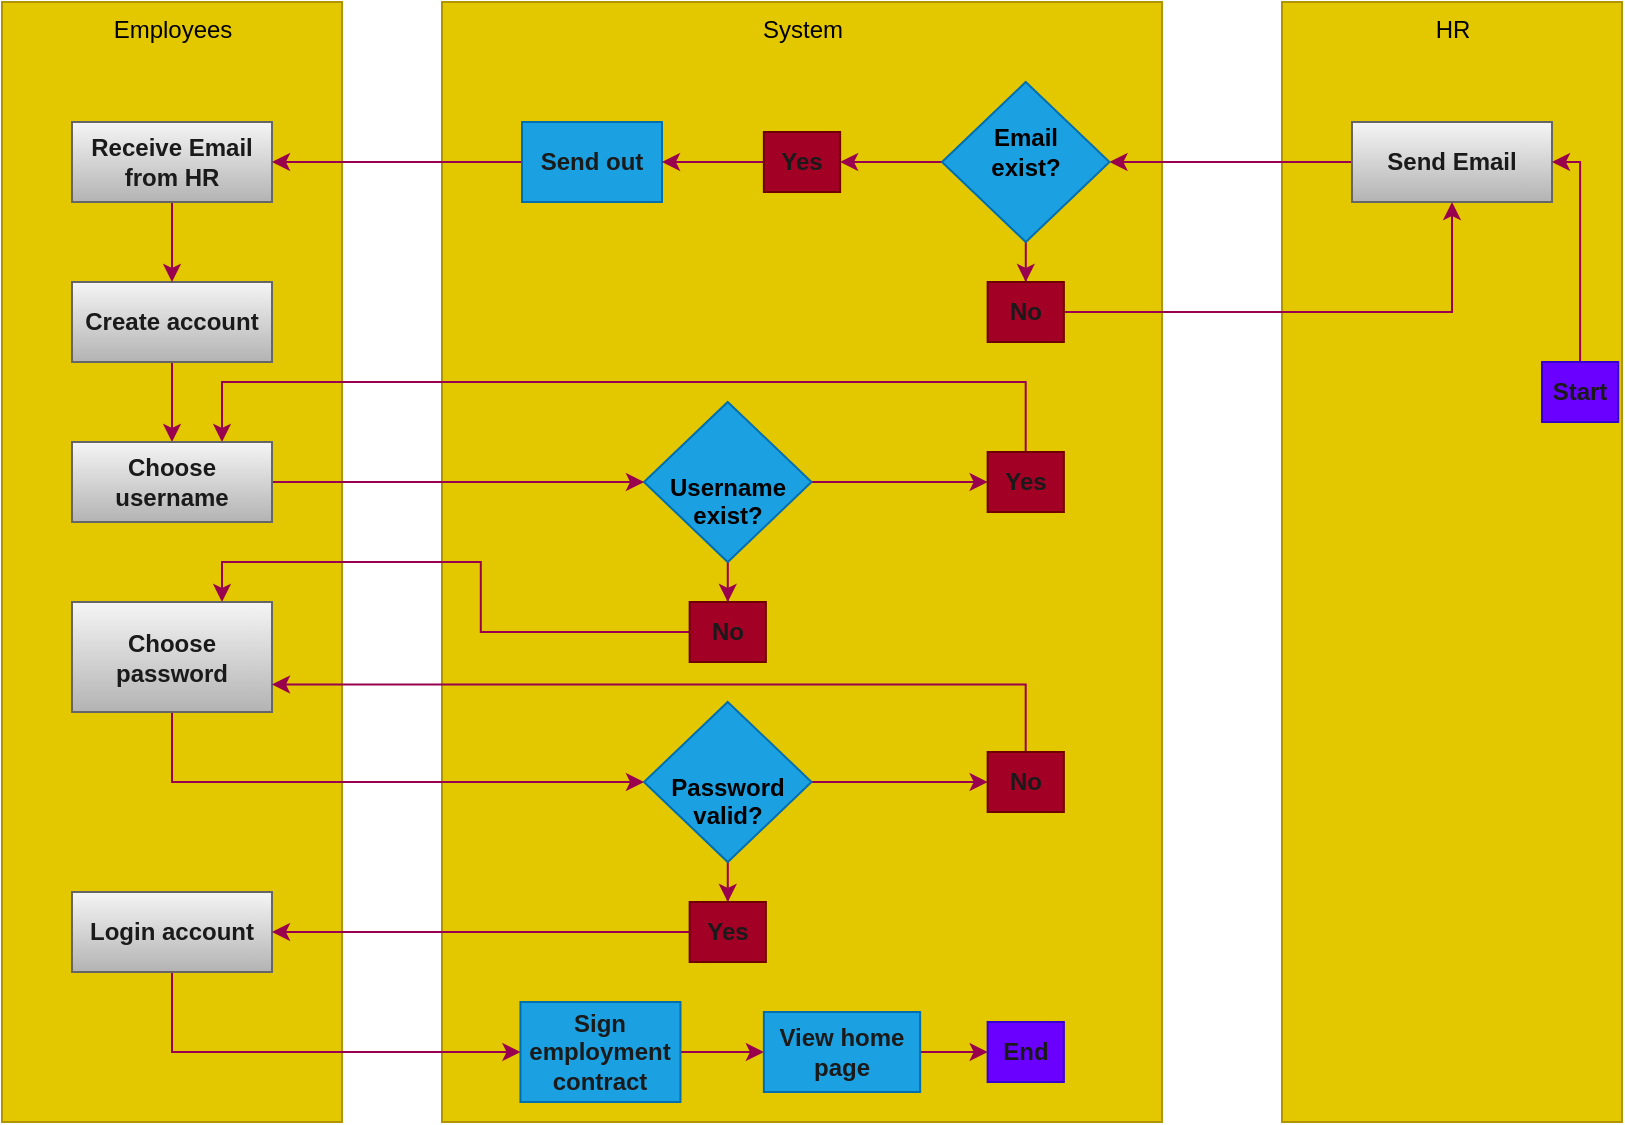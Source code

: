 <mxfile>
    <diagram id="im0fCjMSKCxYscyRPefm" name="Page-1">
        <mxGraphModel dx="1133" dy="790" grid="1" gridSize="10" guides="1" tooltips="1" connect="1" arrows="1" fold="1" page="1" pageScale="1" pageWidth="850" pageHeight="1100" math="0" shadow="0">
            <root>
                <mxCell id="0"/>
                <mxCell id="1" parent="0"/>
                <mxCell id="38" value="Employees" style="html=1;labelBackgroundColor=none;verticalAlign=top;fillColor=#e3c800;strokeColor=#B09500;fontColor=#000000;" vertex="1" parent="1">
                    <mxGeometry x="20" y="120" width="170" height="560" as="geometry"/>
                </mxCell>
                <mxCell id="39" value="System" style="html=1;labelBackgroundColor=none;verticalAlign=top;fillColor=#e3c800;strokeColor=#B09500;fontColor=#000000;" vertex="1" parent="1">
                    <mxGeometry x="240" y="120" width="360" height="560" as="geometry"/>
                </mxCell>
                <mxCell id="40" value="HR" style="html=1;labelBackgroundColor=none;verticalAlign=top;fillColor=#e3c800;strokeColor=#B09500;fontColor=#000000;" vertex="1" parent="1">
                    <mxGeometry x="660" y="120" width="170" height="560" as="geometry"/>
                </mxCell>
                <mxCell id="97" style="edgeStyle=orthogonalEdgeStyle;rounded=0;orthogonalLoop=1;jettySize=auto;html=1;entryX=0.5;entryY=0;entryDx=0;entryDy=0;strokeColor=#99004D;" edge="1" parent="1" source="42" target="96">
                    <mxGeometry relative="1" as="geometry"/>
                </mxCell>
                <mxCell id="42" value="&lt;b&gt;&lt;font color=&quot;#1a1a1a&quot;&gt;Create account&lt;/font&gt;&lt;/b&gt;" style="whiteSpace=wrap;html=1;align=center;labelBackgroundColor=none;fillColor=#f5f5f5;strokeColor=#666666;gradientColor=#b3b3b3;" vertex="1" parent="1">
                    <mxGeometry x="55" y="260" width="100" height="40" as="geometry"/>
                </mxCell>
                <mxCell id="45" style="edgeStyle=orthogonalEdgeStyle;rounded=0;orthogonalLoop=1;jettySize=auto;html=1;entryX=1;entryY=0.5;entryDx=0;entryDy=0;fillColor=#1ba1e2;strokeColor=#99004D;" edge="1" parent="1" source="43" target="44">
                    <mxGeometry relative="1" as="geometry"/>
                </mxCell>
                <mxCell id="43" value="&lt;b&gt;&lt;font color=&quot;#1a1a1a&quot;&gt;Send Email&lt;/font&gt;&lt;/b&gt;" style="whiteSpace=wrap;html=1;align=center;labelBackgroundColor=none;fillColor=#f5f5f5;strokeColor=#666666;gradientColor=#b3b3b3;" vertex="1" parent="1">
                    <mxGeometry x="695" y="180" width="100" height="40" as="geometry"/>
                </mxCell>
                <mxCell id="59" style="edgeStyle=orthogonalEdgeStyle;rounded=0;orthogonalLoop=1;jettySize=auto;html=1;entryX=0.5;entryY=0;entryDx=0;entryDy=0;strokeColor=#99004D;" edge="1" parent="1" source="44" target="58">
                    <mxGeometry relative="1" as="geometry"/>
                </mxCell>
                <mxCell id="62" style="edgeStyle=orthogonalEdgeStyle;rounded=0;orthogonalLoop=1;jettySize=auto;html=1;entryX=1;entryY=0.5;entryDx=0;entryDy=0;strokeColor=#99004D;" edge="1" parent="1" source="44" target="61">
                    <mxGeometry relative="1" as="geometry"/>
                </mxCell>
                <mxCell id="44" value="&lt;font color=&quot;#000000&quot;&gt;&lt;br&gt;Email &lt;br&gt;exist?&lt;/font&gt;" style="rhombus;whiteSpace=wrap;html=1;labelBackgroundColor=none;verticalAlign=top;fillColor=#1ba1e2;strokeColor=#006EAF;fontStyle=1;fontColor=#ffffff;" vertex="1" parent="1">
                    <mxGeometry x="490" y="160" width="83.75" height="80" as="geometry"/>
                </mxCell>
                <mxCell id="50" style="edgeStyle=orthogonalEdgeStyle;rounded=0;orthogonalLoop=1;jettySize=auto;html=1;entryX=0.5;entryY=0;entryDx=0;entryDy=0;strokeColor=#99004D;" edge="1" parent="1" source="48" target="42">
                    <mxGeometry relative="1" as="geometry"/>
                </mxCell>
                <mxCell id="48" value="&lt;b&gt;&lt;font color=&quot;#1a1a1a&quot;&gt;Receive Email from HR&lt;/font&gt;&lt;/b&gt;" style="whiteSpace=wrap;html=1;align=center;labelBackgroundColor=none;fillColor=#f5f5f5;strokeColor=#666666;gradientColor=#b3b3b3;" vertex="1" parent="1">
                    <mxGeometry x="55" y="180" width="100" height="40" as="geometry"/>
                </mxCell>
                <mxCell id="53" style="edgeStyle=orthogonalEdgeStyle;rounded=0;orthogonalLoop=1;jettySize=auto;html=1;entryX=1;entryY=0.5;entryDx=0;entryDy=0;strokeColor=#99004D;" edge="1" parent="1" source="51" target="48">
                    <mxGeometry relative="1" as="geometry"/>
                </mxCell>
                <mxCell id="51" value="&lt;b&gt;&lt;font color=&quot;#1a1a1a&quot;&gt;Send out&lt;/font&gt;&lt;/b&gt;" style="whiteSpace=wrap;html=1;align=center;labelBackgroundColor=none;fillColor=#1ba1e2;strokeColor=#006EAF;fontColor=#ffffff;" vertex="1" parent="1">
                    <mxGeometry x="280" y="180" width="70" height="40" as="geometry"/>
                </mxCell>
                <mxCell id="57" style="edgeStyle=orthogonalEdgeStyle;rounded=0;orthogonalLoop=1;jettySize=auto;html=1;entryX=0;entryY=0.5;entryDx=0;entryDy=0;strokeColor=#99004D;" edge="1" parent="1" source="54">
                    <mxGeometry relative="1" as="geometry">
                        <mxPoint x="400.94" y="645" as="targetPoint"/>
                    </mxGeometry>
                </mxCell>
                <mxCell id="54" value="&lt;b&gt;&lt;font color=&quot;#1a1a1a&quot;&gt;Sign employment contract&lt;/font&gt;&lt;/b&gt;" style="whiteSpace=wrap;html=1;align=center;labelBackgroundColor=none;fillColor=#1ba1e2;strokeColor=#006EAF;fontColor=#ffffff;" vertex="1" parent="1">
                    <mxGeometry x="279.23" y="620" width="80" height="50" as="geometry"/>
                </mxCell>
                <mxCell id="65" style="edgeStyle=orthogonalEdgeStyle;rounded=0;orthogonalLoop=1;jettySize=auto;html=1;strokeColor=#99004D;" edge="1" parent="1">
                    <mxGeometry relative="1" as="geometry">
                        <mxPoint x="479.06" y="645" as="sourcePoint"/>
                        <mxPoint x="512.82" y="645" as="targetPoint"/>
                    </mxGeometry>
                </mxCell>
                <mxCell id="60" style="edgeStyle=orthogonalEdgeStyle;rounded=0;orthogonalLoop=1;jettySize=auto;html=1;entryX=0.5;entryY=1;entryDx=0;entryDy=0;strokeColor=#99004D;" edge="1" parent="1" source="58" target="43">
                    <mxGeometry relative="1" as="geometry"/>
                </mxCell>
                <mxCell id="58" value="&lt;b&gt;&lt;font color=&quot;#1a1a1a&quot;&gt;No&lt;/font&gt;&lt;/b&gt;" style="whiteSpace=wrap;html=1;align=center;labelBackgroundColor=none;fillColor=#a20025;strokeColor=#6F0000;fontColor=#ffffff;" vertex="1" parent="1">
                    <mxGeometry x="512.82" y="260" width="38.12" height="30" as="geometry"/>
                </mxCell>
                <mxCell id="63" style="edgeStyle=orthogonalEdgeStyle;rounded=0;orthogonalLoop=1;jettySize=auto;html=1;entryX=1;entryY=0.5;entryDx=0;entryDy=0;strokeColor=#99004D;" edge="1" parent="1" source="61" target="51">
                    <mxGeometry relative="1" as="geometry"/>
                </mxCell>
                <mxCell id="61" value="&lt;b&gt;&lt;font color=&quot;#1a1a1a&quot;&gt;Yes&lt;/font&gt;&lt;/b&gt;" style="whiteSpace=wrap;html=1;align=center;labelBackgroundColor=none;fillColor=#a20025;strokeColor=#6F0000;fontColor=#ffffff;" vertex="1" parent="1">
                    <mxGeometry x="400.94" y="185" width="38.12" height="30" as="geometry"/>
                </mxCell>
                <mxCell id="68" value="&lt;b&gt;&lt;font color=&quot;#1a1a1a&quot;&gt;End&lt;/font&gt;&lt;/b&gt;" style="whiteSpace=wrap;html=1;align=center;labelBackgroundColor=none;fillColor=#6a00ff;strokeColor=#3700CC;fontColor=#ffffff;" vertex="1" parent="1">
                    <mxGeometry x="512.82" y="630" width="38.12" height="30" as="geometry"/>
                </mxCell>
                <mxCell id="69" value="&lt;b&gt;&lt;font color=&quot;#1a1a1a&quot;&gt;View home &lt;br&gt;page&lt;/font&gt;&lt;/b&gt;" style="whiteSpace=wrap;html=1;align=center;labelBackgroundColor=none;fillColor=#1ba1e2;strokeColor=#006EAF;fontColor=#ffffff;" vertex="1" parent="1">
                    <mxGeometry x="400.94" y="625" width="78.12" height="40" as="geometry"/>
                </mxCell>
                <mxCell id="77" style="edgeStyle=orthogonalEdgeStyle;rounded=0;orthogonalLoop=1;jettySize=auto;html=1;entryX=0;entryY=0.5;entryDx=0;entryDy=0;strokeColor=#99004D;" edge="1" parent="1" source="70" target="74">
                    <mxGeometry relative="1" as="geometry"/>
                </mxCell>
                <mxCell id="105" style="edgeStyle=orthogonalEdgeStyle;rounded=0;orthogonalLoop=1;jettySize=auto;html=1;entryX=0.5;entryY=0;entryDx=0;entryDy=0;strokeColor=#99004D;" edge="1" parent="1" source="70" target="72">
                    <mxGeometry relative="1" as="geometry"/>
                </mxCell>
                <mxCell id="70" value="&lt;font color=&quot;#000000&quot;&gt;&lt;br&gt;&lt;br&gt;Username&lt;br&gt;exist?&lt;/font&gt;" style="rhombus;whiteSpace=wrap;html=1;labelBackgroundColor=none;verticalAlign=top;fillColor=#1ba1e2;strokeColor=#006EAF;fontStyle=1;fontColor=#ffffff;" vertex="1" parent="1">
                    <mxGeometry x="341" y="320" width="83.75" height="80" as="geometry"/>
                </mxCell>
                <mxCell id="122" style="edgeStyle=orthogonalEdgeStyle;rounded=0;orthogonalLoop=1;jettySize=auto;html=1;entryX=0.75;entryY=0;entryDx=0;entryDy=0;strokeColor=#99004D;" edge="1" parent="1" source="72" target="100">
                    <mxGeometry relative="1" as="geometry"/>
                </mxCell>
                <mxCell id="72" value="&lt;b&gt;&lt;font color=&quot;#1a1a1a&quot;&gt;No&lt;/font&gt;&lt;/b&gt;" style="whiteSpace=wrap;html=1;align=center;labelBackgroundColor=none;fillColor=#a20025;strokeColor=#6F0000;fontColor=#ffffff;" vertex="1" parent="1">
                    <mxGeometry x="363.82" y="420" width="38.12" height="30" as="geometry"/>
                </mxCell>
                <mxCell id="99" style="edgeStyle=orthogonalEdgeStyle;rounded=0;orthogonalLoop=1;jettySize=auto;html=1;entryX=0.75;entryY=0;entryDx=0;entryDy=0;strokeColor=#99004D;" edge="1" parent="1" source="74" target="96">
                    <mxGeometry relative="1" as="geometry">
                        <Array as="points">
                            <mxPoint x="532" y="310"/>
                            <mxPoint x="130" y="310"/>
                        </Array>
                    </mxGeometry>
                </mxCell>
                <mxCell id="74" value="&lt;b&gt;&lt;font color=&quot;#1a1a1a&quot;&gt;Yes&lt;/font&gt;&lt;/b&gt;" style="whiteSpace=wrap;html=1;align=center;labelBackgroundColor=none;fillColor=#a20025;strokeColor=#6F0000;fontColor=#ffffff;" vertex="1" parent="1">
                    <mxGeometry x="512.82" y="345" width="38.12" height="30" as="geometry"/>
                </mxCell>
                <mxCell id="113" style="edgeStyle=orthogonalEdgeStyle;rounded=0;orthogonalLoop=1;jettySize=auto;html=1;entryX=0;entryY=0.5;entryDx=0;entryDy=0;strokeColor=#99004D;" edge="1" parent="1" source="84" target="54">
                    <mxGeometry relative="1" as="geometry">
                        <Array as="points">
                            <mxPoint x="105" y="645"/>
                        </Array>
                    </mxGeometry>
                </mxCell>
                <mxCell id="84" value="&lt;b&gt;&lt;font color=&quot;#1a1a1a&quot;&gt;Login account&lt;/font&gt;&lt;/b&gt;" style="whiteSpace=wrap;html=1;align=center;labelBackgroundColor=none;fillColor=#f5f5f5;strokeColor=#666666;gradientColor=#b3b3b3;" vertex="1" parent="1">
                    <mxGeometry x="55" y="565" width="100" height="40" as="geometry"/>
                </mxCell>
                <mxCell id="98" style="edgeStyle=orthogonalEdgeStyle;rounded=0;orthogonalLoop=1;jettySize=auto;html=1;strokeColor=#99004D;" edge="1" parent="1" source="96" target="70">
                    <mxGeometry relative="1" as="geometry"/>
                </mxCell>
                <mxCell id="96" value="&lt;b&gt;&lt;font color=&quot;#1a1a1a&quot;&gt;Choose username&lt;/font&gt;&lt;/b&gt;" style="whiteSpace=wrap;html=1;align=center;labelBackgroundColor=none;fillColor=#f5f5f5;strokeColor=#666666;gradientColor=#b3b3b3;" vertex="1" parent="1">
                    <mxGeometry x="55" y="340" width="100" height="40" as="geometry"/>
                </mxCell>
                <mxCell id="106" style="edgeStyle=orthogonalEdgeStyle;rounded=0;orthogonalLoop=1;jettySize=auto;html=1;entryX=0;entryY=0.5;entryDx=0;entryDy=0;strokeColor=#99004D;" edge="1" parent="1" source="100" target="103">
                    <mxGeometry relative="1" as="geometry">
                        <Array as="points">
                            <mxPoint x="105" y="510"/>
                        </Array>
                    </mxGeometry>
                </mxCell>
                <mxCell id="100" value="&lt;b&gt;&lt;font color=&quot;#1a1a1a&quot;&gt;Choose password&lt;/font&gt;&lt;/b&gt;" style="whiteSpace=wrap;html=1;align=center;labelBackgroundColor=none;fillColor=#f5f5f5;strokeColor=#666666;gradientColor=#b3b3b3;" vertex="1" parent="1">
                    <mxGeometry x="55" y="420" width="100" height="55" as="geometry"/>
                </mxCell>
                <mxCell id="111" style="edgeStyle=orthogonalEdgeStyle;rounded=0;orthogonalLoop=1;jettySize=auto;html=1;entryX=0.5;entryY=0;entryDx=0;entryDy=0;strokeColor=#99004D;" edge="1" parent="1" source="103" target="109">
                    <mxGeometry relative="1" as="geometry"/>
                </mxCell>
                <mxCell id="117" style="edgeStyle=orthogonalEdgeStyle;rounded=0;orthogonalLoop=1;jettySize=auto;html=1;entryX=0;entryY=0.5;entryDx=0;entryDy=0;strokeColor=#99004D;" edge="1" parent="1" source="103" target="110">
                    <mxGeometry relative="1" as="geometry"/>
                </mxCell>
                <mxCell id="103" value="&lt;font color=&quot;#000000&quot;&gt;&lt;br&gt;&lt;br&gt;Password&lt;br&gt;valid?&lt;br&gt;&lt;/font&gt;" style="rhombus;whiteSpace=wrap;html=1;labelBackgroundColor=none;verticalAlign=top;fillColor=#1ba1e2;strokeColor=#006EAF;fontStyle=1;fontColor=#ffffff;" vertex="1" parent="1">
                    <mxGeometry x="341" y="470" width="83.75" height="80" as="geometry"/>
                </mxCell>
                <mxCell id="112" style="edgeStyle=orthogonalEdgeStyle;rounded=0;orthogonalLoop=1;jettySize=auto;html=1;entryX=1;entryY=0.5;entryDx=0;entryDy=0;strokeColor=#99004D;" edge="1" parent="1" source="109" target="84">
                    <mxGeometry relative="1" as="geometry"/>
                </mxCell>
                <mxCell id="109" value="&lt;b&gt;&lt;font color=&quot;#1a1a1a&quot;&gt;Yes&lt;/font&gt;&lt;/b&gt;" style="whiteSpace=wrap;html=1;align=center;labelBackgroundColor=none;fillColor=#a20025;strokeColor=#6F0000;fontColor=#ffffff;" vertex="1" parent="1">
                    <mxGeometry x="363.82" y="570" width="38.12" height="30" as="geometry"/>
                </mxCell>
                <mxCell id="121" style="edgeStyle=orthogonalEdgeStyle;rounded=0;orthogonalLoop=1;jettySize=auto;html=1;entryX=1;entryY=0.75;entryDx=0;entryDy=0;strokeColor=#99004D;" edge="1" parent="1" source="110" target="100">
                    <mxGeometry relative="1" as="geometry">
                        <Array as="points">
                            <mxPoint x="532" y="461"/>
                        </Array>
                    </mxGeometry>
                </mxCell>
                <mxCell id="110" value="&lt;b&gt;&lt;font color=&quot;#1a1a1a&quot;&gt;No&lt;/font&gt;&lt;/b&gt;" style="whiteSpace=wrap;html=1;align=center;labelBackgroundColor=none;fillColor=#a20025;strokeColor=#6F0000;fontColor=#ffffff;" vertex="1" parent="1">
                    <mxGeometry x="512.82" y="495" width="38.12" height="30" as="geometry"/>
                </mxCell>
                <mxCell id="116" style="edgeStyle=orthogonalEdgeStyle;rounded=0;orthogonalLoop=1;jettySize=auto;html=1;entryX=1;entryY=0.5;entryDx=0;entryDy=0;strokeColor=#99004D;" edge="1" parent="1" source="114" target="43">
                    <mxGeometry relative="1" as="geometry">
                        <Array as="points">
                            <mxPoint x="809" y="200"/>
                        </Array>
                    </mxGeometry>
                </mxCell>
                <mxCell id="114" value="&lt;b&gt;&lt;font color=&quot;#1a1a1a&quot;&gt;Start&lt;/font&gt;&lt;/b&gt;" style="whiteSpace=wrap;html=1;align=center;labelBackgroundColor=none;fillColor=#6a00ff;strokeColor=#3700CC;fontColor=#ffffff;" vertex="1" parent="1">
                    <mxGeometry x="790" y="300" width="38.12" height="30" as="geometry"/>
                </mxCell>
            </root>
        </mxGraphModel>
    </diagram>
</mxfile>